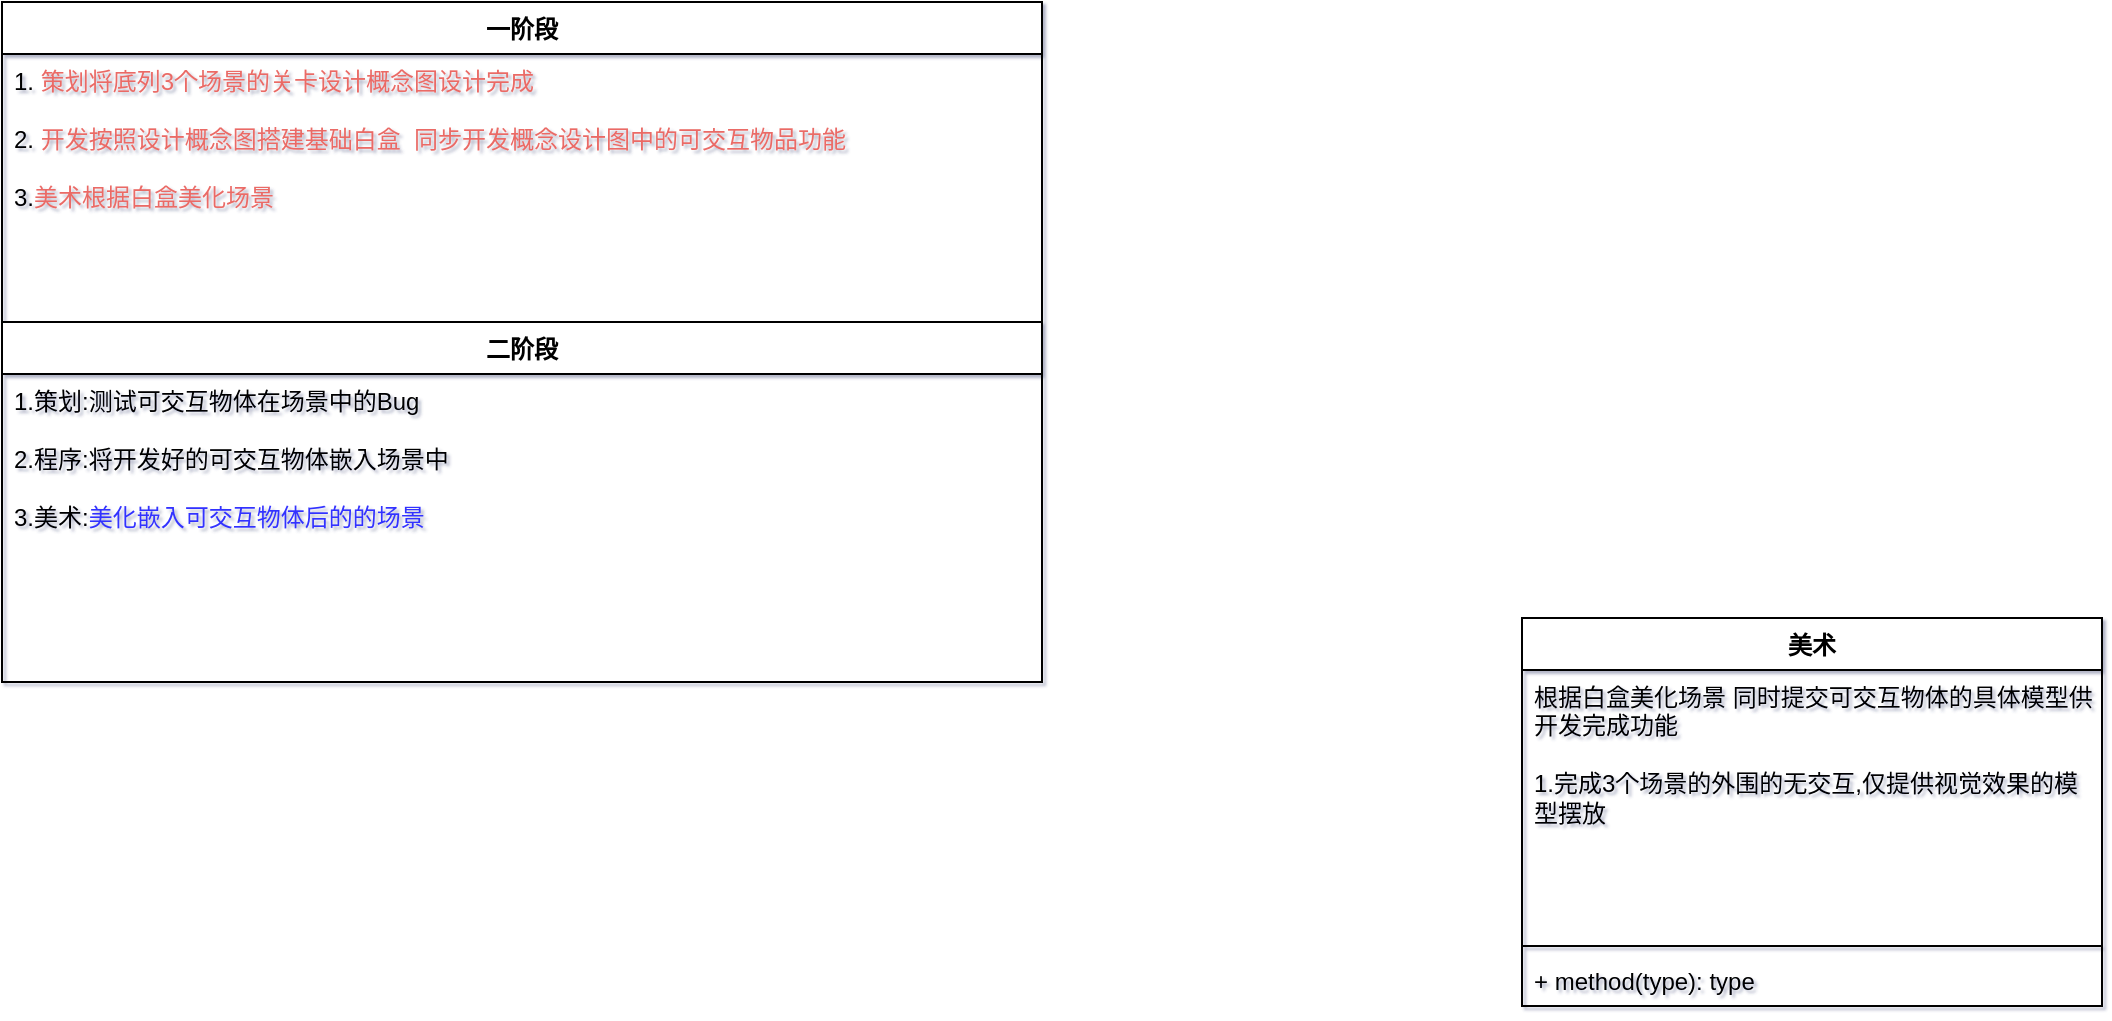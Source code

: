 <mxfile version="26.0.16" pages="4">
  <diagram name="基础分工" id="ZhmZTOrXltv5evSr5LJi">
    <mxGraphModel dx="187" dy="345" grid="1" gridSize="10" guides="1" tooltips="1" connect="1" arrows="1" fold="1" page="0" pageScale="1" pageWidth="827" pageHeight="1169" background="#FFFFFF" math="0" shadow="1">
      <root>
        <mxCell id="0" />
        <mxCell id="1" parent="0" />
        <mxCell id="JS6jaBsfg6c_3Kujoha7-1" value="一阶段" style="swimlane;fontStyle=1;align=center;verticalAlign=top;childLayout=stackLayout;horizontal=1;startSize=26;horizontalStack=0;resizeParent=1;resizeParentMax=0;resizeLast=0;collapsible=1;marginBottom=0;whiteSpace=wrap;html=1;" vertex="1" parent="1">
          <mxGeometry x="590" y="372" width="520" height="160" as="geometry" />
        </mxCell>
        <mxCell id="JS6jaBsfg6c_3Kujoha7-2" value="1.&amp;nbsp;&lt;font style=&quot;color: rgb(234, 107, 102);&quot;&gt;策划&lt;/font&gt;&lt;font style=&quot;color: rgb(234, 107, 102);&quot;&gt;将底列3个场景的关卡设计概念图设计完成&amp;nbsp;&lt;/font&gt;&lt;div&gt;&lt;br&gt;&lt;div&gt;2.&amp;nbsp;&lt;font style=&quot;color: rgb(234, 107, 102);&quot;&gt;开发按照设计概念图搭建基础白盒 &lt;span style=&quot;background-color: transparent;&quot;&gt;&amp;nbsp;同步开发概念设计图中的可交互物品功能&lt;/span&gt;&lt;/font&gt;&lt;span style=&quot;background-color: transparent; color: light-dark(rgb(0, 0, 0), rgb(255, 255, 255));&quot;&gt;&amp;nbsp;&amp;nbsp;&lt;span style=&quot;white-space: pre;&quot;&gt;&#x9;&lt;/span&gt;&lt;/span&gt;&lt;span style=&quot;background-color: transparent; color: light-dark(rgb(103, 171, 159), rgb(255, 255, 255));&quot;&gt;&amp;nbsp;&lt;/span&gt;&lt;/div&gt;&lt;div&gt;&lt;br&gt;&lt;/div&gt;&lt;div&gt;3.&lt;font style=&quot;color: rgb(234, 107, 102);&quot;&gt;美术根据白盒美化场景&lt;/font&gt;&amp;nbsp;&amp;nbsp;&lt;br&gt;&lt;/div&gt;&lt;/div&gt;" style="text;strokeColor=none;fillColor=none;align=left;verticalAlign=top;spacingLeft=4;spacingRight=4;overflow=hidden;rotatable=0;points=[[0,0.5],[1,0.5]];portConstraint=eastwest;whiteSpace=wrap;html=1;" vertex="1" parent="JS6jaBsfg6c_3Kujoha7-1">
          <mxGeometry y="26" width="520" height="134" as="geometry" />
        </mxCell>
        <mxCell id="JS6jaBsfg6c_3Kujoha7-5" value="美术" style="swimlane;fontStyle=1;align=center;verticalAlign=top;childLayout=stackLayout;horizontal=1;startSize=26;horizontalStack=0;resizeParent=1;resizeParentMax=0;resizeLast=0;collapsible=1;marginBottom=0;whiteSpace=wrap;html=1;" vertex="1" parent="1">
          <mxGeometry x="1350" y="680" width="290" height="194" as="geometry" />
        </mxCell>
        <mxCell id="JS6jaBsfg6c_3Kujoha7-6" value="根据白盒美化场景 同时提交可交互物体的具体模型供开发完成功能&lt;div&gt;&lt;br&gt;&lt;/div&gt;&lt;div&gt;1.完成3个场景的外围的无交互,仅提供视觉效果的模型摆放&lt;/div&gt;" style="text;strokeColor=none;fillColor=none;align=left;verticalAlign=top;spacingLeft=4;spacingRight=4;overflow=hidden;rotatable=0;points=[[0,0.5],[1,0.5]];portConstraint=eastwest;whiteSpace=wrap;html=1;" vertex="1" parent="JS6jaBsfg6c_3Kujoha7-5">
          <mxGeometry y="26" width="290" height="134" as="geometry" />
        </mxCell>
        <mxCell id="JS6jaBsfg6c_3Kujoha7-7" value="" style="line;strokeWidth=1;fillColor=none;align=left;verticalAlign=middle;spacingTop=-1;spacingLeft=3;spacingRight=3;rotatable=0;labelPosition=right;points=[];portConstraint=eastwest;strokeColor=inherit;" vertex="1" parent="JS6jaBsfg6c_3Kujoha7-5">
          <mxGeometry y="160" width="290" height="8" as="geometry" />
        </mxCell>
        <mxCell id="JS6jaBsfg6c_3Kujoha7-8" value="+ method(type): type" style="text;strokeColor=none;fillColor=none;align=left;verticalAlign=top;spacingLeft=4;spacingRight=4;overflow=hidden;rotatable=0;points=[[0,0.5],[1,0.5]];portConstraint=eastwest;whiteSpace=wrap;html=1;" vertex="1" parent="JS6jaBsfg6c_3Kujoha7-5">
          <mxGeometry y="168" width="290" height="26" as="geometry" />
        </mxCell>
        <mxCell id="JS6jaBsfg6c_3Kujoha7-9" value="二阶段" style="swimlane;fontStyle=1;align=center;verticalAlign=top;childLayout=stackLayout;horizontal=1;startSize=26;horizontalStack=0;resizeParent=1;resizeParentMax=0;resizeLast=0;collapsible=1;marginBottom=0;whiteSpace=wrap;html=1;" vertex="1" parent="1">
          <mxGeometry x="590" y="532" width="520" height="180" as="geometry" />
        </mxCell>
        <mxCell id="JS6jaBsfg6c_3Kujoha7-10" value="1.策划:测试可交互物体在场景中的Bug&lt;div&gt;&lt;br&gt;&lt;/div&gt;&lt;div&gt;2.程序:将开发好的可交互物体嵌入场景中&lt;/div&gt;&lt;div&gt;&lt;br&gt;&lt;/div&gt;&lt;div&gt;3.美术:&lt;span style=&quot;color: rgb(51, 51, 255); background-color: transparent;&quot;&gt;美化嵌入可交互物体后的的场景&lt;/span&gt;&lt;/div&gt;" style="text;strokeColor=none;fillColor=none;align=left;verticalAlign=top;spacingLeft=4;spacingRight=4;overflow=hidden;rotatable=0;points=[[0,0.5],[1,0.5]];portConstraint=eastwest;whiteSpace=wrap;html=1;" vertex="1" parent="JS6jaBsfg6c_3Kujoha7-9">
          <mxGeometry y="26" width="520" height="154" as="geometry" />
        </mxCell>
      </root>
    </mxGraphModel>
  </diagram>
  <diagram id="fp0wUfClVPc9PZTUaFif" name="场景1--家--关卡设计图">
    <mxGraphModel dx="1239" dy="493" grid="1" gridSize="10" guides="1" tooltips="1" connect="1" arrows="1" fold="1" page="0" pageScale="1" pageWidth="827" pageHeight="1169" math="0" shadow="0">
      <root>
        <mxCell id="0" />
        <mxCell id="1" parent="0" />
        <mxCell id="oesAaFqMvsoEDFKTNk8T-1" value="玩家出生点" style="whiteSpace=wrap;html=1;aspect=fixed;" vertex="1" parent="1">
          <mxGeometry x="-120" y="150" width="80" height="80" as="geometry" />
        </mxCell>
        <mxCell id="oesAaFqMvsoEDFKTNk8T-2" value="" style="rounded=0;whiteSpace=wrap;html=1;" vertex="1" parent="1">
          <mxGeometry x="-40" y="170" width="420" height="40" as="geometry" />
        </mxCell>
      </root>
    </mxGraphModel>
  </diagram>
  <diagram id="6ZoCyCV714dln7Ors0Cf" name="场景2--实验室--关卡设计图">
    <mxGraphModel dx="1553" dy="913" grid="1" gridSize="10" guides="1" tooltips="1" connect="1" arrows="1" fold="1" page="0" pageScale="1" pageWidth="827" pageHeight="1169" math="0" shadow="0">
      <root>
        <mxCell id="0" />
        <mxCell id="1" parent="0" />
      </root>
    </mxGraphModel>
  </diagram>
  <diagram id="-FcuOUUSJqazGYxgUx47" name="场景3--医院--关卡设计图">
    <mxGraphModel dx="1553" dy="913" grid="1" gridSize="10" guides="1" tooltips="1" connect="1" arrows="1" fold="1" page="0" pageScale="1" pageWidth="827" pageHeight="1169" math="0" shadow="0">
      <root>
        <mxCell id="0" />
        <mxCell id="1" parent="0" />
      </root>
    </mxGraphModel>
  </diagram>
</mxfile>
